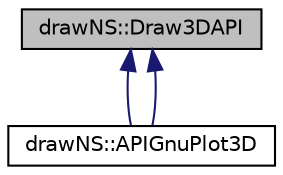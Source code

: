 digraph "drawNS::Draw3DAPI"
{
 // LATEX_PDF_SIZE
  edge [fontname="Helvetica",fontsize="10",labelfontname="Helvetica",labelfontsize="10"];
  node [fontname="Helvetica",fontsize="10",shape=record];
  Node1 [label="drawNS::Draw3DAPI",height=0.2,width=0.4,color="black", fillcolor="grey75", style="filled", fontcolor="black",tooltip="Abstract interface for drawing class Abstract class used as interface for 3D drawing class implementa..."];
  Node1 -> Node2 [dir="back",color="midnightblue",fontsize="10",style="solid",fontname="Helvetica"];
  Node2 [label="drawNS::APIGnuPlot3D",height=0.2,width=0.4,color="black", fillcolor="white", style="filled",URL="$classdraw_n_s_1_1_a_p_i_gnu_plot3_d.html",tooltip="Implementation drawing 3D class using gnuplot Class implements proxy between gnuplot and C++ code."];
  Node1 -> Node2 [dir="back",color="midnightblue",fontsize="10",style="solid",fontname="Helvetica"];
}
